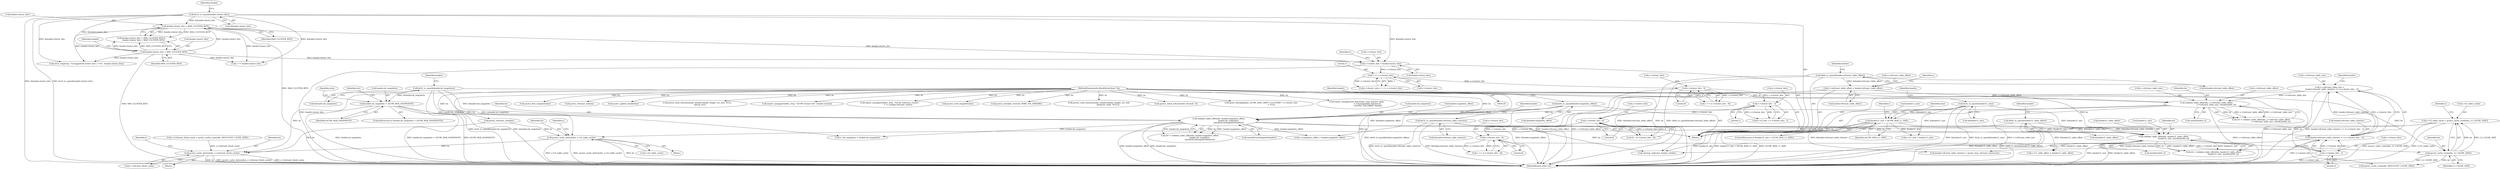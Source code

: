 digraph "0_qemu_6a83f8b5bec6f59e56cc49bd49e4c3f8f805d56f_0@API" {
"1000970" [label="(Call,s->l2_table_cache = qcow2_cache_create(bs, L2_CACHE_SIZE))"];
"1000974" [label="(Call,qcow2_cache_create(bs, L2_CACHE_SIZE))"];
"1000876" [label="(Call,validate_table_offset(bs, header.l1_table_offset,\n                                header.l1_size, sizeof(uint64_t)))"];
"1000786" [label="(Call,validate_table_offset(bs, header.snapshots_offset,\n                                header.nb_snapshots,\n                                sizeof(QCowSnapshotHeader)))"];
"1000750" [label="(Call,validate_table_offset(bs, s->refcount_table_offset,\n                                s->refcount_table_size, sizeof(uint64_t)))"];
"1000121" [label="(MethodParameterIn,BlockDriverState *bs)"];
"1000712" [label="(Call,s->refcount_table_offset = header.refcount_table_offset)"];
"1000218" [label="(Call,be64_to_cpus(&header.refcount_table_offset))"];
"1000719" [label="(Call,s->refcount_table_size =\n        header.refcount_table_clusters << (s->cluster_bits - 3))"];
"1000723" [label="(Call,header.refcount_table_clusters << (s->cluster_bits - 3))"];
"1000223" [label="(Call,be32_to_cpus(&header.refcount_table_clusters))"];
"1000727" [label="(Call,s->cluster_bits - 3)"];
"1000704" [label="(Call,s->cluster_bits - 8)"];
"1000692" [label="(Call,s->cluster_bits - 8)"];
"1000663" [label="(Call,s->cluster_bits - 3)"];
"1000331" [label="(Call,s->cluster_bits - 9)"];
"1000320" [label="(Call,1 << s->cluster_bits)"];
"1000309" [label="(Call,s->cluster_bits = header.cluster_bits)"];
"1000292" [label="(Call,header.cluster_bits > MAX_CLUSTER_BITS)"];
"1000198" [label="(Call,be32_to_cpus(&header.cluster_bits))"];
"1000287" [label="(Call,header.cluster_bits < MIN_CLUSTER_BITS)"];
"1000228" [label="(Call,be64_to_cpus(&header.snapshots_offset))"];
"1000233" [label="(Call,be32_to_cpus(&header.nb_snapshots))"];
"1000770" [label="(Call,header.nb_snapshots > QCOW_MAX_SNAPSHOTS)"];
"1000208" [label="(Call,be64_to_cpus(&header.l1_table_offset))"];
"1000213" [label="(Call,be32_to_cpus(&header.l1_size))"];
"1000806" [label="(Call,header.l1_size > QCOW_MAX_L1_SIZE)"];
"1001457" [label="(Call,qcow2_cache_destroy(bs, s->l2_table_cache))"];
"1001467" [label="(Call,qcow2_cache_destroy(bs, s->refcount_block_cache))"];
"1001469" [label="(Call,s->refcount_block_cache)"];
"1000219" [label="(Call,&header.refcount_table_offset)"];
"1000704" [label="(Call,s->cluster_bits - 8)"];
"1000705" [label="(Call,s->cluster_bits)"];
"1000881" [label="(Call,header.l1_size)"];
"1000293" [label="(Call,header.cluster_bits)"];
"1000216" [label="(Identifier,header)"];
"1001467" [label="(Call,qcow2_cache_destroy(bs, s->refcount_block_cache))"];
"1000208" [label="(Call,be64_to_cpus(&header.l1_table_offset))"];
"1000298" [label="(Call,error_setg(errp, \"Unsupported cluster size: 2^%i\", header.cluster_bits))"];
"1000976" [label="(Identifier,L2_CACHE_SIZE)"];
"1001482" [label="(MethodReturn,static int)"];
"1000224" [label="(Call,&header.refcount_table_clusters)"];
"1000975" [label="(Identifier,bs)"];
"1000970" [label="(Call,s->l2_table_cache = qcow2_cache_create(bs, L2_CACHE_SIZE))"];
"1000895" [label="(Call,s->l1_table_offset = header.l1_table_offset)"];
"1000979" [label="(Identifier,s)"];
"1000758" [label="(Call,sizeof(uint64_t))"];
"1000296" [label="(Identifier,MAX_CLUSTER_BITS)"];
"1000755" [label="(Call,s->refcount_table_size)"];
"1000209" [label="(Call,&header.l1_table_offset)"];
"1000786" [label="(Call,validate_table_offset(bs, header.snapshots_offset,\n                                header.nb_snapshots,\n                                sizeof(QCowSnapshotHeader)))"];
"1000659" [label="(Call,s->l2_bits = s->cluster_bits - 3)"];
"1000332" [label="(Call,s->cluster_bits)"];
"1000723" [label="(Call,header.refcount_table_clusters << (s->cluster_bits - 3))"];
"1000777" [label="(Identifier,errp)"];
"1000231" [label="(Identifier,header)"];
"1000331" [label="(Call,s->cluster_bits - 9)"];
"1000787" [label="(Identifier,bs)"];
"1000667" [label="(Literal,3)"];
"1000664" [label="(Call,s->cluster_bits)"];
"1000791" [label="(Call,header.nb_snapshots)"];
"1001439" [label="(Call,qcow2_free_snapshots(bs))"];
"1000788" [label="(Call,header.snapshots_offset)"];
"1000663" [label="(Call,s->cluster_bits - 3)"];
"1000322" [label="(Call,s->cluster_bits)"];
"1000291" [label="(Identifier,MIN_CLUSTER_BITS)"];
"1000690" [label="(Call,62 - (s->cluster_bits - 8))"];
"1000731" [label="(Literal,3)"];
"1000877" [label="(Identifier,bs)"];
"1000784" [label="(Call,ret = validate_table_offset(bs, header.snapshots_offset,\n                                header.nb_snapshots,\n                                sizeof(QCowSnapshotHeader)))"];
"1000713" [label="(Call,s->refcount_table_offset)"];
"1001441" [label="(Call,qcow2_refcount_close(bs))"];
"1000721" [label="(Identifier,s)"];
"1000720" [label="(Call,s->refcount_table_size)"];
"1000794" [label="(Call,sizeof(QCowSnapshotHeader))"];
"1000294" [label="(Identifier,header)"];
"1000696" [label="(Literal,8)"];
"1000748" [label="(Call,ret = validate_table_offset(bs, s->refcount_table_offset,\n                                s->refcount_table_size, sizeof(uint64_t)))"];
"1000813" [label="(Identifier,errp)"];
"1001458" [label="(Identifier,bs)"];
"1001459" [label="(Call,s->l2_table_cache)"];
"1001018" [label="(Call,qcow2_refcount_init(bs))"];
"1000125" [label="(Block,)"];
"1000981" [label="(Call,qcow2_cache_create(bs, REFCOUNT_CACHE_SIZE))"];
"1000288" [label="(Call,header.cluster_bits)"];
"1000827" [label="(Identifier,s)"];
"1000728" [label="(Call,s->cluster_bits)"];
"1000206" [label="(Identifier,header)"];
"1000226" [label="(Identifier,header)"];
"1000807" [label="(Call,header.l1_size)"];
"1001131" [label="(Call,s->nb_snapshots = header.nb_snapshots)"];
"1000287" [label="(Call,header.cluster_bits < MIN_CLUSTER_BITS)"];
"1000318" [label="(Identifier,s)"];
"1000727" [label="(Call,s->cluster_bits - 3)"];
"1001474" [label="(Identifier,s)"];
"1001175" [label="(Call,qcow2_update_header(bs))"];
"1001456" [label="(Block,)"];
"1000121" [label="(MethodParameterIn,BlockDriverState *bs)"];
"1000770" [label="(Call,header.nb_snapshots > QCOW_MAX_SNAPSHOTS)"];
"1000214" [label="(Call,&header.l1_size)"];
"1000774" [label="(Identifier,QCOW_MAX_SNAPSHOTS)"];
"1000335" [label="(Literal,9)"];
"1000310" [label="(Call,s->cluster_bits)"];
"1001042" [label="(Call,qcow2_read_extensions(bs, header.header_length, ext_end, NULL,\n        &local_err))"];
"1000719" [label="(Call,s->refcount_table_size =\n        header.refcount_table_clusters << (s->cluster_bits - 3))"];
"1000286" [label="(Call,header.cluster_bits < MIN_CLUSTER_BITS ||\n        header.cluster_bits > MAX_CLUSTER_BITS)"];
"1000702" [label="(Call,1 << (s->cluster_bits - 8))"];
"1000876" [label="(Call,validate_table_offset(bs, header.l1_table_offset,\n                                header.l1_size, sizeof(uint64_t)))"];
"1000320" [label="(Call,1 << s->cluster_bits)"];
"1000751" [label="(Identifier,bs)"];
"1000692" [label="(Call,s->cluster_bits - 8)"];
"1000974" [label="(Call,qcow2_cache_create(bs, L2_CACHE_SIZE))"];
"1000266" [label="(Call,report_unsupported(bs, errp, \"QCOW version %d\", header.version))"];
"1000805" [label="(ControlStructure,if (header.l1_size > QCOW_MAX_L1_SIZE))"];
"1000313" [label="(Call,header.cluster_bits)"];
"1000735" [label="(Identifier,header)"];
"1000292" [label="(Call,header.cluster_bits > MAX_CLUSTER_BITS)"];
"1000750" [label="(Call,validate_table_offset(bs, s->refcount_table_offset,\n                                s->refcount_table_size, sizeof(uint64_t)))"];
"1001437" [label="(Call,cleanup_unknown_header_ext(bs))"];
"1000977" [label="(Call,s->refcount_block_cache = qcow2_cache_create(bs, REFCOUNT_CACHE_SIZE))"];
"1000733" [label="(Call,header.refcount_table_clusters > qcow2_max_refcount_clusters(s))"];
"1000708" [label="(Literal,8)"];
"1001457" [label="(Call,qcow2_cache_destroy(bs, s->l2_table_cache))"];
"1000884" [label="(Call,sizeof(uint64_t))"];
"1000316" [label="(Call,s->cluster_size = 1 << s->cluster_bits)"];
"1000221" [label="(Identifier,header)"];
"1000603" [label="(Call,report_unsupported(bs, errp, \"%d bit reference counts\",\n                           1 << header.refcount_order))"];
"1001140" [label="(Call,qcow2_read_snapshots(bs))"];
"1000218" [label="(Call,be64_to_cpus(&header.refcount_table_offset))"];
"1000199" [label="(Call,&header.cluster_bits)"];
"1000213" [label="(Call,be32_to_cpus(&header.l1_size))"];
"1000321" [label="(Literal,1)"];
"1000724" [label="(Call,header.refcount_table_clusters)"];
"1001217" [label="(Call,qcow2_check(bs, &result, BDRV_FIX_ERRORS))"];
"1000878" [label="(Call,header.l1_table_offset)"];
"1000693" [label="(Call,s->cluster_bits)"];
"1001468" [label="(Identifier,bs)"];
"1000509" [label="(Call,1 << header.cluster_bits)"];
"1000874" [label="(Call,ret = validate_table_offset(bs, header.l1_table_offset,\n                                header.l1_size, sizeof(uint64_t)))"];
"1000546" [label="(Call,qcow2_read_extensions(bs, header.header_length, ext_end,\n                              &feature_table, NULL))"];
"1000769" [label="(ControlStructure,if (header.nb_snapshots > QCOW_MAX_SNAPSHOTS))"];
"1000712" [label="(Call,s->refcount_table_offset = header.refcount_table_offset)"];
"1000810" [label="(Identifier,QCOW_MAX_L1_SIZE)"];
"1001425" [label="(Call,qcow2_check_refcounts(bs, &result, 0))"];
"1000785" [label="(Identifier,ret)"];
"1000241" [label="(Identifier,header)"];
"1000806" [label="(Call,header.l1_size > QCOW_MAX_L1_SIZE)"];
"1000971" [label="(Call,s->l2_table_cache)"];
"1001464" [label="(Identifier,s)"];
"1000771" [label="(Call,header.nb_snapshots)"];
"1000996" [label="(Call,qemu_blockalign(bs, QCOW_MAX_CRYPT_CLUSTERS * s->cluster_size\n                                  + 512))"];
"1000236" [label="(Identifier,header)"];
"1000198" [label="(Call,be32_to_cpus(&header.cluster_bits))"];
"1000233" [label="(Call,be32_to_cpus(&header.nb_snapshots))"];
"1000555" [label="(Call,report_unsupported_feature(bs, errp, feature_table,\n                                   s->incompatible_features &\n                                   ~QCOW2_INCOMPAT_MASK))"];
"1000228" [label="(Call,be64_to_cpus(&header.snapshots_offset))"];
"1000223" [label="(Call,be32_to_cpus(&header.refcount_table_clusters))"];
"1000329" [label="(Call,1 << (s->cluster_bits - 9))"];
"1001466" [label="(Block,)"];
"1001124" [label="(Call,s->snapshots_offset = header.snapshots_offset)"];
"1000234" [label="(Call,&header.nb_snapshots)"];
"1000752" [label="(Call,s->refcount_table_offset)"];
"1000716" [label="(Call,header.refcount_table_offset)"];
"1000229" [label="(Call,&header.snapshots_offset)"];
"1000825" [label="(Call,s->l1_size = header.l1_size)"];
"1000309" [label="(Call,s->cluster_bits = header.cluster_bits)"];
"1000970" -> "1000125"  [label="AST: "];
"1000970" -> "1000974"  [label="CFG: "];
"1000971" -> "1000970"  [label="AST: "];
"1000974" -> "1000970"  [label="AST: "];
"1000979" -> "1000970"  [label="CFG: "];
"1000970" -> "1001482"  [label="DDG: qcow2_cache_create(bs, L2_CACHE_SIZE)"];
"1000970" -> "1001482"  [label="DDG: s->l2_table_cache"];
"1000974" -> "1000970"  [label="DDG: bs"];
"1000974" -> "1000970"  [label="DDG: L2_CACHE_SIZE"];
"1000970" -> "1001457"  [label="DDG: s->l2_table_cache"];
"1000974" -> "1000976"  [label="CFG: "];
"1000975" -> "1000974"  [label="AST: "];
"1000976" -> "1000974"  [label="AST: "];
"1000974" -> "1001482"  [label="DDG: L2_CACHE_SIZE"];
"1000876" -> "1000974"  [label="DDG: bs"];
"1000121" -> "1000974"  [label="DDG: bs"];
"1000974" -> "1000981"  [label="DDG: bs"];
"1000876" -> "1000874"  [label="AST: "];
"1000876" -> "1000884"  [label="CFG: "];
"1000877" -> "1000876"  [label="AST: "];
"1000878" -> "1000876"  [label="AST: "];
"1000881" -> "1000876"  [label="AST: "];
"1000884" -> "1000876"  [label="AST: "];
"1000874" -> "1000876"  [label="CFG: "];
"1000876" -> "1001482"  [label="DDG: header.l1_table_offset"];
"1000876" -> "1001482"  [label="DDG: header.l1_size"];
"1000876" -> "1000874"  [label="DDG: bs"];
"1000876" -> "1000874"  [label="DDG: header.l1_table_offset"];
"1000876" -> "1000874"  [label="DDG: header.l1_size"];
"1000786" -> "1000876"  [label="DDG: bs"];
"1000121" -> "1000876"  [label="DDG: bs"];
"1000208" -> "1000876"  [label="DDG: &header.l1_table_offset"];
"1000213" -> "1000876"  [label="DDG: &header.l1_size"];
"1000806" -> "1000876"  [label="DDG: header.l1_size"];
"1000876" -> "1000895"  [label="DDG: header.l1_table_offset"];
"1000876" -> "1001437"  [label="DDG: bs"];
"1000786" -> "1000784"  [label="AST: "];
"1000786" -> "1000794"  [label="CFG: "];
"1000787" -> "1000786"  [label="AST: "];
"1000788" -> "1000786"  [label="AST: "];
"1000791" -> "1000786"  [label="AST: "];
"1000794" -> "1000786"  [label="AST: "];
"1000784" -> "1000786"  [label="CFG: "];
"1000786" -> "1001482"  [label="DDG: header.nb_snapshots"];
"1000786" -> "1001482"  [label="DDG: header.snapshots_offset"];
"1000786" -> "1000784"  [label="DDG: bs"];
"1000786" -> "1000784"  [label="DDG: header.snapshots_offset"];
"1000786" -> "1000784"  [label="DDG: header.nb_snapshots"];
"1000750" -> "1000786"  [label="DDG: bs"];
"1000121" -> "1000786"  [label="DDG: bs"];
"1000228" -> "1000786"  [label="DDG: &header.snapshots_offset"];
"1000233" -> "1000786"  [label="DDG: &header.nb_snapshots"];
"1000770" -> "1000786"  [label="DDG: header.nb_snapshots"];
"1000786" -> "1001124"  [label="DDG: header.snapshots_offset"];
"1000786" -> "1001131"  [label="DDG: header.nb_snapshots"];
"1000786" -> "1001437"  [label="DDG: bs"];
"1000750" -> "1000748"  [label="AST: "];
"1000750" -> "1000758"  [label="CFG: "];
"1000751" -> "1000750"  [label="AST: "];
"1000752" -> "1000750"  [label="AST: "];
"1000755" -> "1000750"  [label="AST: "];
"1000758" -> "1000750"  [label="AST: "];
"1000748" -> "1000750"  [label="CFG: "];
"1000750" -> "1001482"  [label="DDG: s->refcount_table_size"];
"1000750" -> "1001482"  [label="DDG: s->refcount_table_offset"];
"1000750" -> "1000748"  [label="DDG: bs"];
"1000750" -> "1000748"  [label="DDG: s->refcount_table_offset"];
"1000750" -> "1000748"  [label="DDG: s->refcount_table_size"];
"1000121" -> "1000750"  [label="DDG: bs"];
"1000712" -> "1000750"  [label="DDG: s->refcount_table_offset"];
"1000719" -> "1000750"  [label="DDG: s->refcount_table_size"];
"1000750" -> "1001437"  [label="DDG: bs"];
"1000121" -> "1000120"  [label="AST: "];
"1000121" -> "1001482"  [label="DDG: bs"];
"1000121" -> "1000266"  [label="DDG: bs"];
"1000121" -> "1000546"  [label="DDG: bs"];
"1000121" -> "1000555"  [label="DDG: bs"];
"1000121" -> "1000603"  [label="DDG: bs"];
"1000121" -> "1000981"  [label="DDG: bs"];
"1000121" -> "1000996"  [label="DDG: bs"];
"1000121" -> "1001018"  [label="DDG: bs"];
"1000121" -> "1001042"  [label="DDG: bs"];
"1000121" -> "1001140"  [label="DDG: bs"];
"1000121" -> "1001175"  [label="DDG: bs"];
"1000121" -> "1001217"  [label="DDG: bs"];
"1000121" -> "1001425"  [label="DDG: bs"];
"1000121" -> "1001437"  [label="DDG: bs"];
"1000121" -> "1001439"  [label="DDG: bs"];
"1000121" -> "1001441"  [label="DDG: bs"];
"1000121" -> "1001457"  [label="DDG: bs"];
"1000121" -> "1001467"  [label="DDG: bs"];
"1000712" -> "1000125"  [label="AST: "];
"1000712" -> "1000716"  [label="CFG: "];
"1000713" -> "1000712"  [label="AST: "];
"1000716" -> "1000712"  [label="AST: "];
"1000721" -> "1000712"  [label="CFG: "];
"1000712" -> "1001482"  [label="DDG: header.refcount_table_offset"];
"1000712" -> "1001482"  [label="DDG: s->refcount_table_offset"];
"1000218" -> "1000712"  [label="DDG: &header.refcount_table_offset"];
"1000218" -> "1000125"  [label="AST: "];
"1000218" -> "1000219"  [label="CFG: "];
"1000219" -> "1000218"  [label="AST: "];
"1000226" -> "1000218"  [label="CFG: "];
"1000218" -> "1001482"  [label="DDG: &header.refcount_table_offset"];
"1000218" -> "1001482"  [label="DDG: be64_to_cpus(&header.refcount_table_offset)"];
"1000719" -> "1000125"  [label="AST: "];
"1000719" -> "1000723"  [label="CFG: "];
"1000720" -> "1000719"  [label="AST: "];
"1000723" -> "1000719"  [label="AST: "];
"1000735" -> "1000719"  [label="CFG: "];
"1000719" -> "1001482"  [label="DDG: s->refcount_table_size"];
"1000719" -> "1001482"  [label="DDG: header.refcount_table_clusters << (s->cluster_bits - 3)"];
"1000723" -> "1000719"  [label="DDG: header.refcount_table_clusters"];
"1000723" -> "1000719"  [label="DDG: s->cluster_bits - 3"];
"1000723" -> "1000727"  [label="CFG: "];
"1000724" -> "1000723"  [label="AST: "];
"1000727" -> "1000723"  [label="AST: "];
"1000723" -> "1001482"  [label="DDG: s->cluster_bits - 3"];
"1000223" -> "1000723"  [label="DDG: &header.refcount_table_clusters"];
"1000727" -> "1000723"  [label="DDG: s->cluster_bits"];
"1000727" -> "1000723"  [label="DDG: 3"];
"1000723" -> "1000733"  [label="DDG: header.refcount_table_clusters"];
"1000223" -> "1000125"  [label="AST: "];
"1000223" -> "1000224"  [label="CFG: "];
"1000224" -> "1000223"  [label="AST: "];
"1000231" -> "1000223"  [label="CFG: "];
"1000223" -> "1001482"  [label="DDG: be32_to_cpus(&header.refcount_table_clusters)"];
"1000223" -> "1001482"  [label="DDG: &header.refcount_table_clusters"];
"1000223" -> "1000733"  [label="DDG: &header.refcount_table_clusters"];
"1000727" -> "1000731"  [label="CFG: "];
"1000728" -> "1000727"  [label="AST: "];
"1000731" -> "1000727"  [label="AST: "];
"1000727" -> "1001482"  [label="DDG: s->cluster_bits"];
"1000704" -> "1000727"  [label="DDG: s->cluster_bits"];
"1000704" -> "1000702"  [label="AST: "];
"1000704" -> "1000708"  [label="CFG: "];
"1000705" -> "1000704"  [label="AST: "];
"1000708" -> "1000704"  [label="AST: "];
"1000702" -> "1000704"  [label="CFG: "];
"1000704" -> "1000702"  [label="DDG: s->cluster_bits"];
"1000704" -> "1000702"  [label="DDG: 8"];
"1000692" -> "1000704"  [label="DDG: s->cluster_bits"];
"1000692" -> "1000690"  [label="AST: "];
"1000692" -> "1000696"  [label="CFG: "];
"1000693" -> "1000692"  [label="AST: "];
"1000696" -> "1000692"  [label="AST: "];
"1000690" -> "1000692"  [label="CFG: "];
"1000692" -> "1000690"  [label="DDG: s->cluster_bits"];
"1000692" -> "1000690"  [label="DDG: 8"];
"1000663" -> "1000692"  [label="DDG: s->cluster_bits"];
"1000663" -> "1000659"  [label="AST: "];
"1000663" -> "1000667"  [label="CFG: "];
"1000664" -> "1000663"  [label="AST: "];
"1000667" -> "1000663"  [label="AST: "];
"1000659" -> "1000663"  [label="CFG: "];
"1000663" -> "1000659"  [label="DDG: s->cluster_bits"];
"1000663" -> "1000659"  [label="DDG: 3"];
"1000331" -> "1000663"  [label="DDG: s->cluster_bits"];
"1000331" -> "1000329"  [label="AST: "];
"1000331" -> "1000335"  [label="CFG: "];
"1000332" -> "1000331"  [label="AST: "];
"1000335" -> "1000331"  [label="AST: "];
"1000329" -> "1000331"  [label="CFG: "];
"1000331" -> "1001482"  [label="DDG: s->cluster_bits"];
"1000331" -> "1000329"  [label="DDG: s->cluster_bits"];
"1000331" -> "1000329"  [label="DDG: 9"];
"1000320" -> "1000331"  [label="DDG: s->cluster_bits"];
"1000320" -> "1000316"  [label="AST: "];
"1000320" -> "1000322"  [label="CFG: "];
"1000321" -> "1000320"  [label="AST: "];
"1000322" -> "1000320"  [label="AST: "];
"1000316" -> "1000320"  [label="CFG: "];
"1000320" -> "1000316"  [label="DDG: 1"];
"1000320" -> "1000316"  [label="DDG: s->cluster_bits"];
"1000309" -> "1000320"  [label="DDG: s->cluster_bits"];
"1000309" -> "1000125"  [label="AST: "];
"1000309" -> "1000313"  [label="CFG: "];
"1000310" -> "1000309"  [label="AST: "];
"1000313" -> "1000309"  [label="AST: "];
"1000318" -> "1000309"  [label="CFG: "];
"1000309" -> "1001482"  [label="DDG: header.cluster_bits"];
"1000292" -> "1000309"  [label="DDG: header.cluster_bits"];
"1000198" -> "1000309"  [label="DDG: &header.cluster_bits"];
"1000287" -> "1000309"  [label="DDG: header.cluster_bits"];
"1000292" -> "1000286"  [label="AST: "];
"1000292" -> "1000296"  [label="CFG: "];
"1000293" -> "1000292"  [label="AST: "];
"1000296" -> "1000292"  [label="AST: "];
"1000286" -> "1000292"  [label="CFG: "];
"1000292" -> "1001482"  [label="DDG: MAX_CLUSTER_BITS"];
"1000292" -> "1000286"  [label="DDG: header.cluster_bits"];
"1000292" -> "1000286"  [label="DDG: MAX_CLUSTER_BITS"];
"1000198" -> "1000292"  [label="DDG: &header.cluster_bits"];
"1000287" -> "1000292"  [label="DDG: header.cluster_bits"];
"1000292" -> "1000298"  [label="DDG: header.cluster_bits"];
"1000292" -> "1000509"  [label="DDG: header.cluster_bits"];
"1000198" -> "1000125"  [label="AST: "];
"1000198" -> "1000199"  [label="CFG: "];
"1000199" -> "1000198"  [label="AST: "];
"1000206" -> "1000198"  [label="CFG: "];
"1000198" -> "1001482"  [label="DDG: &header.cluster_bits"];
"1000198" -> "1001482"  [label="DDG: be32_to_cpus(&header.cluster_bits)"];
"1000198" -> "1000287"  [label="DDG: &header.cluster_bits"];
"1000198" -> "1000298"  [label="DDG: &header.cluster_bits"];
"1000198" -> "1000509"  [label="DDG: &header.cluster_bits"];
"1000287" -> "1000286"  [label="AST: "];
"1000287" -> "1000291"  [label="CFG: "];
"1000288" -> "1000287"  [label="AST: "];
"1000291" -> "1000287"  [label="AST: "];
"1000294" -> "1000287"  [label="CFG: "];
"1000286" -> "1000287"  [label="CFG: "];
"1000287" -> "1001482"  [label="DDG: MIN_CLUSTER_BITS"];
"1000287" -> "1000286"  [label="DDG: header.cluster_bits"];
"1000287" -> "1000286"  [label="DDG: MIN_CLUSTER_BITS"];
"1000287" -> "1000298"  [label="DDG: header.cluster_bits"];
"1000287" -> "1000509"  [label="DDG: header.cluster_bits"];
"1000228" -> "1000125"  [label="AST: "];
"1000228" -> "1000229"  [label="CFG: "];
"1000229" -> "1000228"  [label="AST: "];
"1000236" -> "1000228"  [label="CFG: "];
"1000228" -> "1001482"  [label="DDG: be64_to_cpus(&header.snapshots_offset)"];
"1000228" -> "1001482"  [label="DDG: &header.snapshots_offset"];
"1000228" -> "1001124"  [label="DDG: &header.snapshots_offset"];
"1000233" -> "1000125"  [label="AST: "];
"1000233" -> "1000234"  [label="CFG: "];
"1000234" -> "1000233"  [label="AST: "];
"1000241" -> "1000233"  [label="CFG: "];
"1000233" -> "1001482"  [label="DDG: be32_to_cpus(&header.nb_snapshots)"];
"1000233" -> "1001482"  [label="DDG: &header.nb_snapshots"];
"1000233" -> "1000770"  [label="DDG: &header.nb_snapshots"];
"1000233" -> "1001131"  [label="DDG: &header.nb_snapshots"];
"1000770" -> "1000769"  [label="AST: "];
"1000770" -> "1000774"  [label="CFG: "];
"1000771" -> "1000770"  [label="AST: "];
"1000774" -> "1000770"  [label="AST: "];
"1000777" -> "1000770"  [label="CFG: "];
"1000785" -> "1000770"  [label="CFG: "];
"1000770" -> "1001482"  [label="DDG: header.nb_snapshots > QCOW_MAX_SNAPSHOTS"];
"1000770" -> "1001482"  [label="DDG: QCOW_MAX_SNAPSHOTS"];
"1000770" -> "1001482"  [label="DDG: header.nb_snapshots"];
"1000208" -> "1000125"  [label="AST: "];
"1000208" -> "1000209"  [label="CFG: "];
"1000209" -> "1000208"  [label="AST: "];
"1000216" -> "1000208"  [label="CFG: "];
"1000208" -> "1001482"  [label="DDG: &header.l1_table_offset"];
"1000208" -> "1001482"  [label="DDG: be64_to_cpus(&header.l1_table_offset)"];
"1000208" -> "1000895"  [label="DDG: &header.l1_table_offset"];
"1000213" -> "1000125"  [label="AST: "];
"1000213" -> "1000214"  [label="CFG: "];
"1000214" -> "1000213"  [label="AST: "];
"1000221" -> "1000213"  [label="CFG: "];
"1000213" -> "1001482"  [label="DDG: &header.l1_size"];
"1000213" -> "1001482"  [label="DDG: be32_to_cpus(&header.l1_size)"];
"1000213" -> "1000806"  [label="DDG: &header.l1_size"];
"1000213" -> "1000825"  [label="DDG: &header.l1_size"];
"1000806" -> "1000805"  [label="AST: "];
"1000806" -> "1000810"  [label="CFG: "];
"1000807" -> "1000806"  [label="AST: "];
"1000810" -> "1000806"  [label="AST: "];
"1000813" -> "1000806"  [label="CFG: "];
"1000827" -> "1000806"  [label="CFG: "];
"1000806" -> "1001482"  [label="DDG: QCOW_MAX_L1_SIZE"];
"1000806" -> "1001482"  [label="DDG: header.l1_size"];
"1000806" -> "1001482"  [label="DDG: header.l1_size > QCOW_MAX_L1_SIZE"];
"1000806" -> "1000825"  [label="DDG: header.l1_size"];
"1001457" -> "1001456"  [label="AST: "];
"1001457" -> "1001459"  [label="CFG: "];
"1001458" -> "1001457"  [label="AST: "];
"1001459" -> "1001457"  [label="AST: "];
"1001464" -> "1001457"  [label="CFG: "];
"1001457" -> "1001482"  [label="DDG: s->l2_table_cache"];
"1001457" -> "1001482"  [label="DDG: qcow2_cache_destroy(bs, s->l2_table_cache)"];
"1001457" -> "1001482"  [label="DDG: bs"];
"1001441" -> "1001457"  [label="DDG: bs"];
"1001457" -> "1001467"  [label="DDG: bs"];
"1001467" -> "1001466"  [label="AST: "];
"1001467" -> "1001469"  [label="CFG: "];
"1001468" -> "1001467"  [label="AST: "];
"1001469" -> "1001467"  [label="AST: "];
"1001474" -> "1001467"  [label="CFG: "];
"1001467" -> "1001482"  [label="DDG: qcow2_cache_destroy(bs, s->refcount_block_cache)"];
"1001467" -> "1001482"  [label="DDG: s->refcount_block_cache"];
"1001467" -> "1001482"  [label="DDG: bs"];
"1001441" -> "1001467"  [label="DDG: bs"];
"1000977" -> "1001467"  [label="DDG: s->refcount_block_cache"];
}
